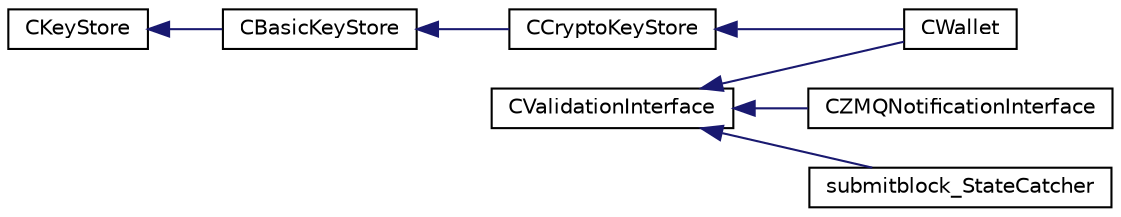 digraph "Graphical Class Hierarchy"
{
 // LATEX_PDF_SIZE
  edge [fontname="Helvetica",fontsize="10",labelfontname="Helvetica",labelfontsize="10"];
  node [fontname="Helvetica",fontsize="10",shape=record];
  rankdir="LR";
  Node578 [label="CKeyStore",height=0.2,width=0.4,color="black", fillcolor="white", style="filled",URL="$class_c_key_store.html",tooltip=" "];
  Node578 -> Node579 [dir="back",color="midnightblue",fontsize="10",style="solid",fontname="Helvetica"];
  Node579 [label="CBasicKeyStore",height=0.2,width=0.4,color="black", fillcolor="white", style="filled",URL="$class_c_basic_key_store.html",tooltip=" "];
  Node579 -> Node580 [dir="back",color="midnightblue",fontsize="10",style="solid",fontname="Helvetica"];
  Node580 [label="CCryptoKeyStore",height=0.2,width=0.4,color="black", fillcolor="white", style="filled",URL="$class_c_crypto_key_store.html",tooltip=" "];
  Node580 -> Node1 [dir="back",color="midnightblue",fontsize="10",style="solid",fontname="Helvetica"];
  Node1 [label="CWallet",height=0.2,width=0.4,color="black", fillcolor="white", style="filled",URL="$class_c_wallet.html",tooltip=" "];
  Node0 [label="CValidationInterface",height=0.2,width=0.4,color="black", fillcolor="white", style="filled",URL="$class_c_validation_interface.html",tooltip=" "];
  Node0 -> Node1 [dir="back",color="midnightblue",fontsize="10",style="solid",fontname="Helvetica"];
  Node0 -> Node2 [dir="back",color="midnightblue",fontsize="10",style="solid",fontname="Helvetica"];
  Node2 [label="CZMQNotificationInterface",height=0.2,width=0.4,color="black", fillcolor="white", style="filled",URL="$class_c_z_m_q_notification_interface.html",tooltip=" "];
  Node0 -> Node3 [dir="back",color="midnightblue",fontsize="10",style="solid",fontname="Helvetica"];
  Node3 [label="submitblock_StateCatcher",height=0.2,width=0.4,color="black", fillcolor="white", style="filled",URL="$classsubmitblock___state_catcher.html",tooltip=" "];
}
